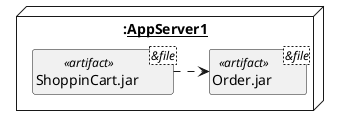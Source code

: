 ' Figure 19.2 A visual representation of the deployment location of artifacts,
' including a dependency between them, inside a DeployedTarget graphic.
' Unified Modeling Language 2.5, p. 652.
@startuml

skinparam monochrome true

package ":<u>AppServer1</u>" <<Node>>{
    class "ShoppinCart.jar <&file>" as A <<artifact>>
    class "Order.jar <&file>" as B <<artifact>>
}

A .right.> B

hide circle
hide members

@enduml
